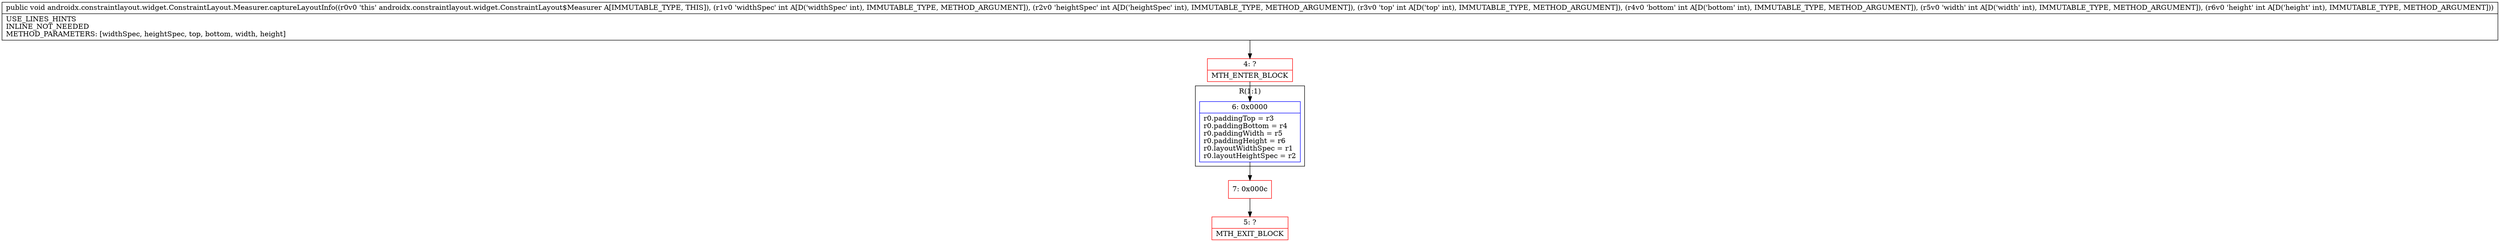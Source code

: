 digraph "CFG forandroidx.constraintlayout.widget.ConstraintLayout.Measurer.captureLayoutInfo(IIIIII)V" {
subgraph cluster_Region_1339493278 {
label = "R(1:1)";
node [shape=record,color=blue];
Node_6 [shape=record,label="{6\:\ 0x0000|r0.paddingTop = r3\lr0.paddingBottom = r4\lr0.paddingWidth = r5\lr0.paddingHeight = r6\lr0.layoutWidthSpec = r1\lr0.layoutHeightSpec = r2\l}"];
}
Node_4 [shape=record,color=red,label="{4\:\ ?|MTH_ENTER_BLOCK\l}"];
Node_7 [shape=record,color=red,label="{7\:\ 0x000c}"];
Node_5 [shape=record,color=red,label="{5\:\ ?|MTH_EXIT_BLOCK\l}"];
MethodNode[shape=record,label="{public void androidx.constraintlayout.widget.ConstraintLayout.Measurer.captureLayoutInfo((r0v0 'this' androidx.constraintlayout.widget.ConstraintLayout$Measurer A[IMMUTABLE_TYPE, THIS]), (r1v0 'widthSpec' int A[D('widthSpec' int), IMMUTABLE_TYPE, METHOD_ARGUMENT]), (r2v0 'heightSpec' int A[D('heightSpec' int), IMMUTABLE_TYPE, METHOD_ARGUMENT]), (r3v0 'top' int A[D('top' int), IMMUTABLE_TYPE, METHOD_ARGUMENT]), (r4v0 'bottom' int A[D('bottom' int), IMMUTABLE_TYPE, METHOD_ARGUMENT]), (r5v0 'width' int A[D('width' int), IMMUTABLE_TYPE, METHOD_ARGUMENT]), (r6v0 'height' int A[D('height' int), IMMUTABLE_TYPE, METHOD_ARGUMENT]))  | USE_LINES_HINTS\lINLINE_NOT_NEEDED\lMETHOD_PARAMETERS: [widthSpec, heightSpec, top, bottom, width, height]\l}"];
MethodNode -> Node_4;Node_6 -> Node_7;
Node_4 -> Node_6;
Node_7 -> Node_5;
}

